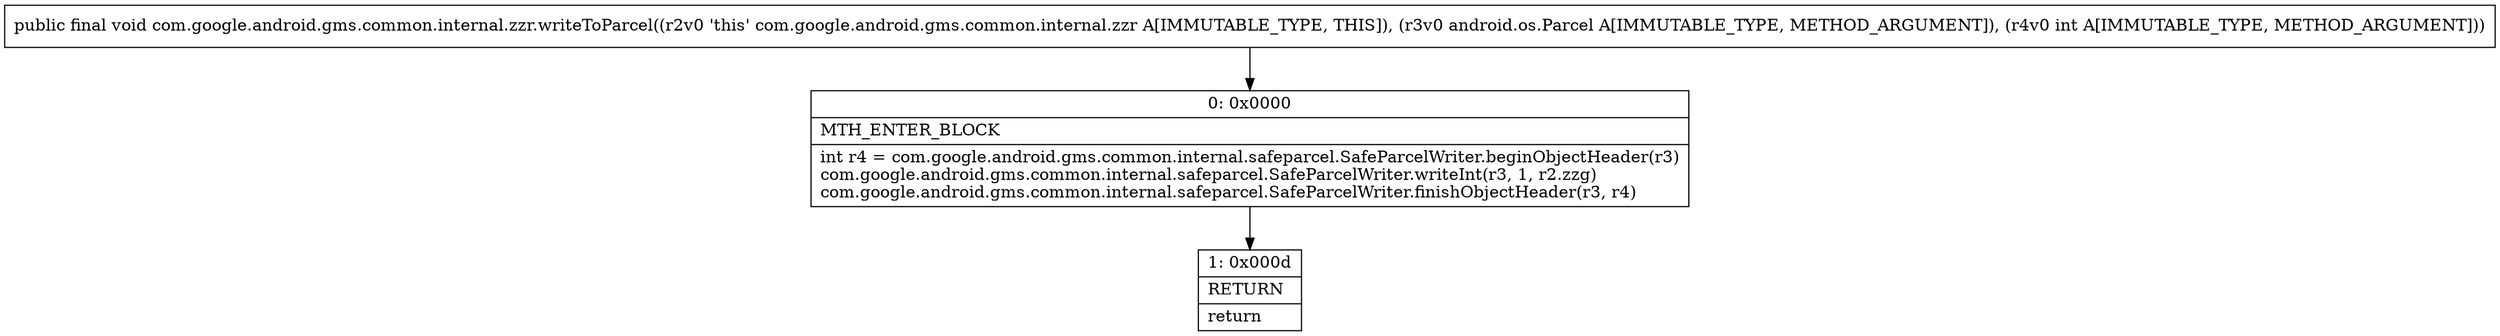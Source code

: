 digraph "CFG forcom.google.android.gms.common.internal.zzr.writeToParcel(Landroid\/os\/Parcel;I)V" {
Node_0 [shape=record,label="{0\:\ 0x0000|MTH_ENTER_BLOCK\l|int r4 = com.google.android.gms.common.internal.safeparcel.SafeParcelWriter.beginObjectHeader(r3)\lcom.google.android.gms.common.internal.safeparcel.SafeParcelWriter.writeInt(r3, 1, r2.zzg)\lcom.google.android.gms.common.internal.safeparcel.SafeParcelWriter.finishObjectHeader(r3, r4)\l}"];
Node_1 [shape=record,label="{1\:\ 0x000d|RETURN\l|return\l}"];
MethodNode[shape=record,label="{public final void com.google.android.gms.common.internal.zzr.writeToParcel((r2v0 'this' com.google.android.gms.common.internal.zzr A[IMMUTABLE_TYPE, THIS]), (r3v0 android.os.Parcel A[IMMUTABLE_TYPE, METHOD_ARGUMENT]), (r4v0 int A[IMMUTABLE_TYPE, METHOD_ARGUMENT])) }"];
MethodNode -> Node_0;
Node_0 -> Node_1;
}

